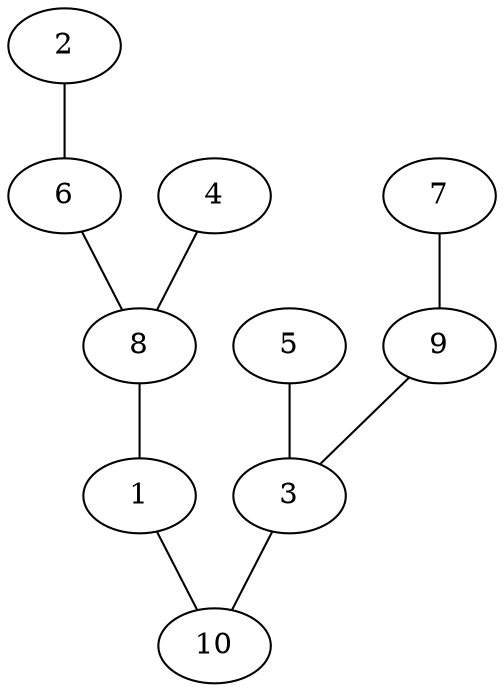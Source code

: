graph G {
    2 -- 6;
    4 -- 8;
    5 -- 3;
    6 -- 8;
    7 -- 9;
    8 -- 1;
    1 -- 10;
    9 -- 3;
    3 -- 10;
}
